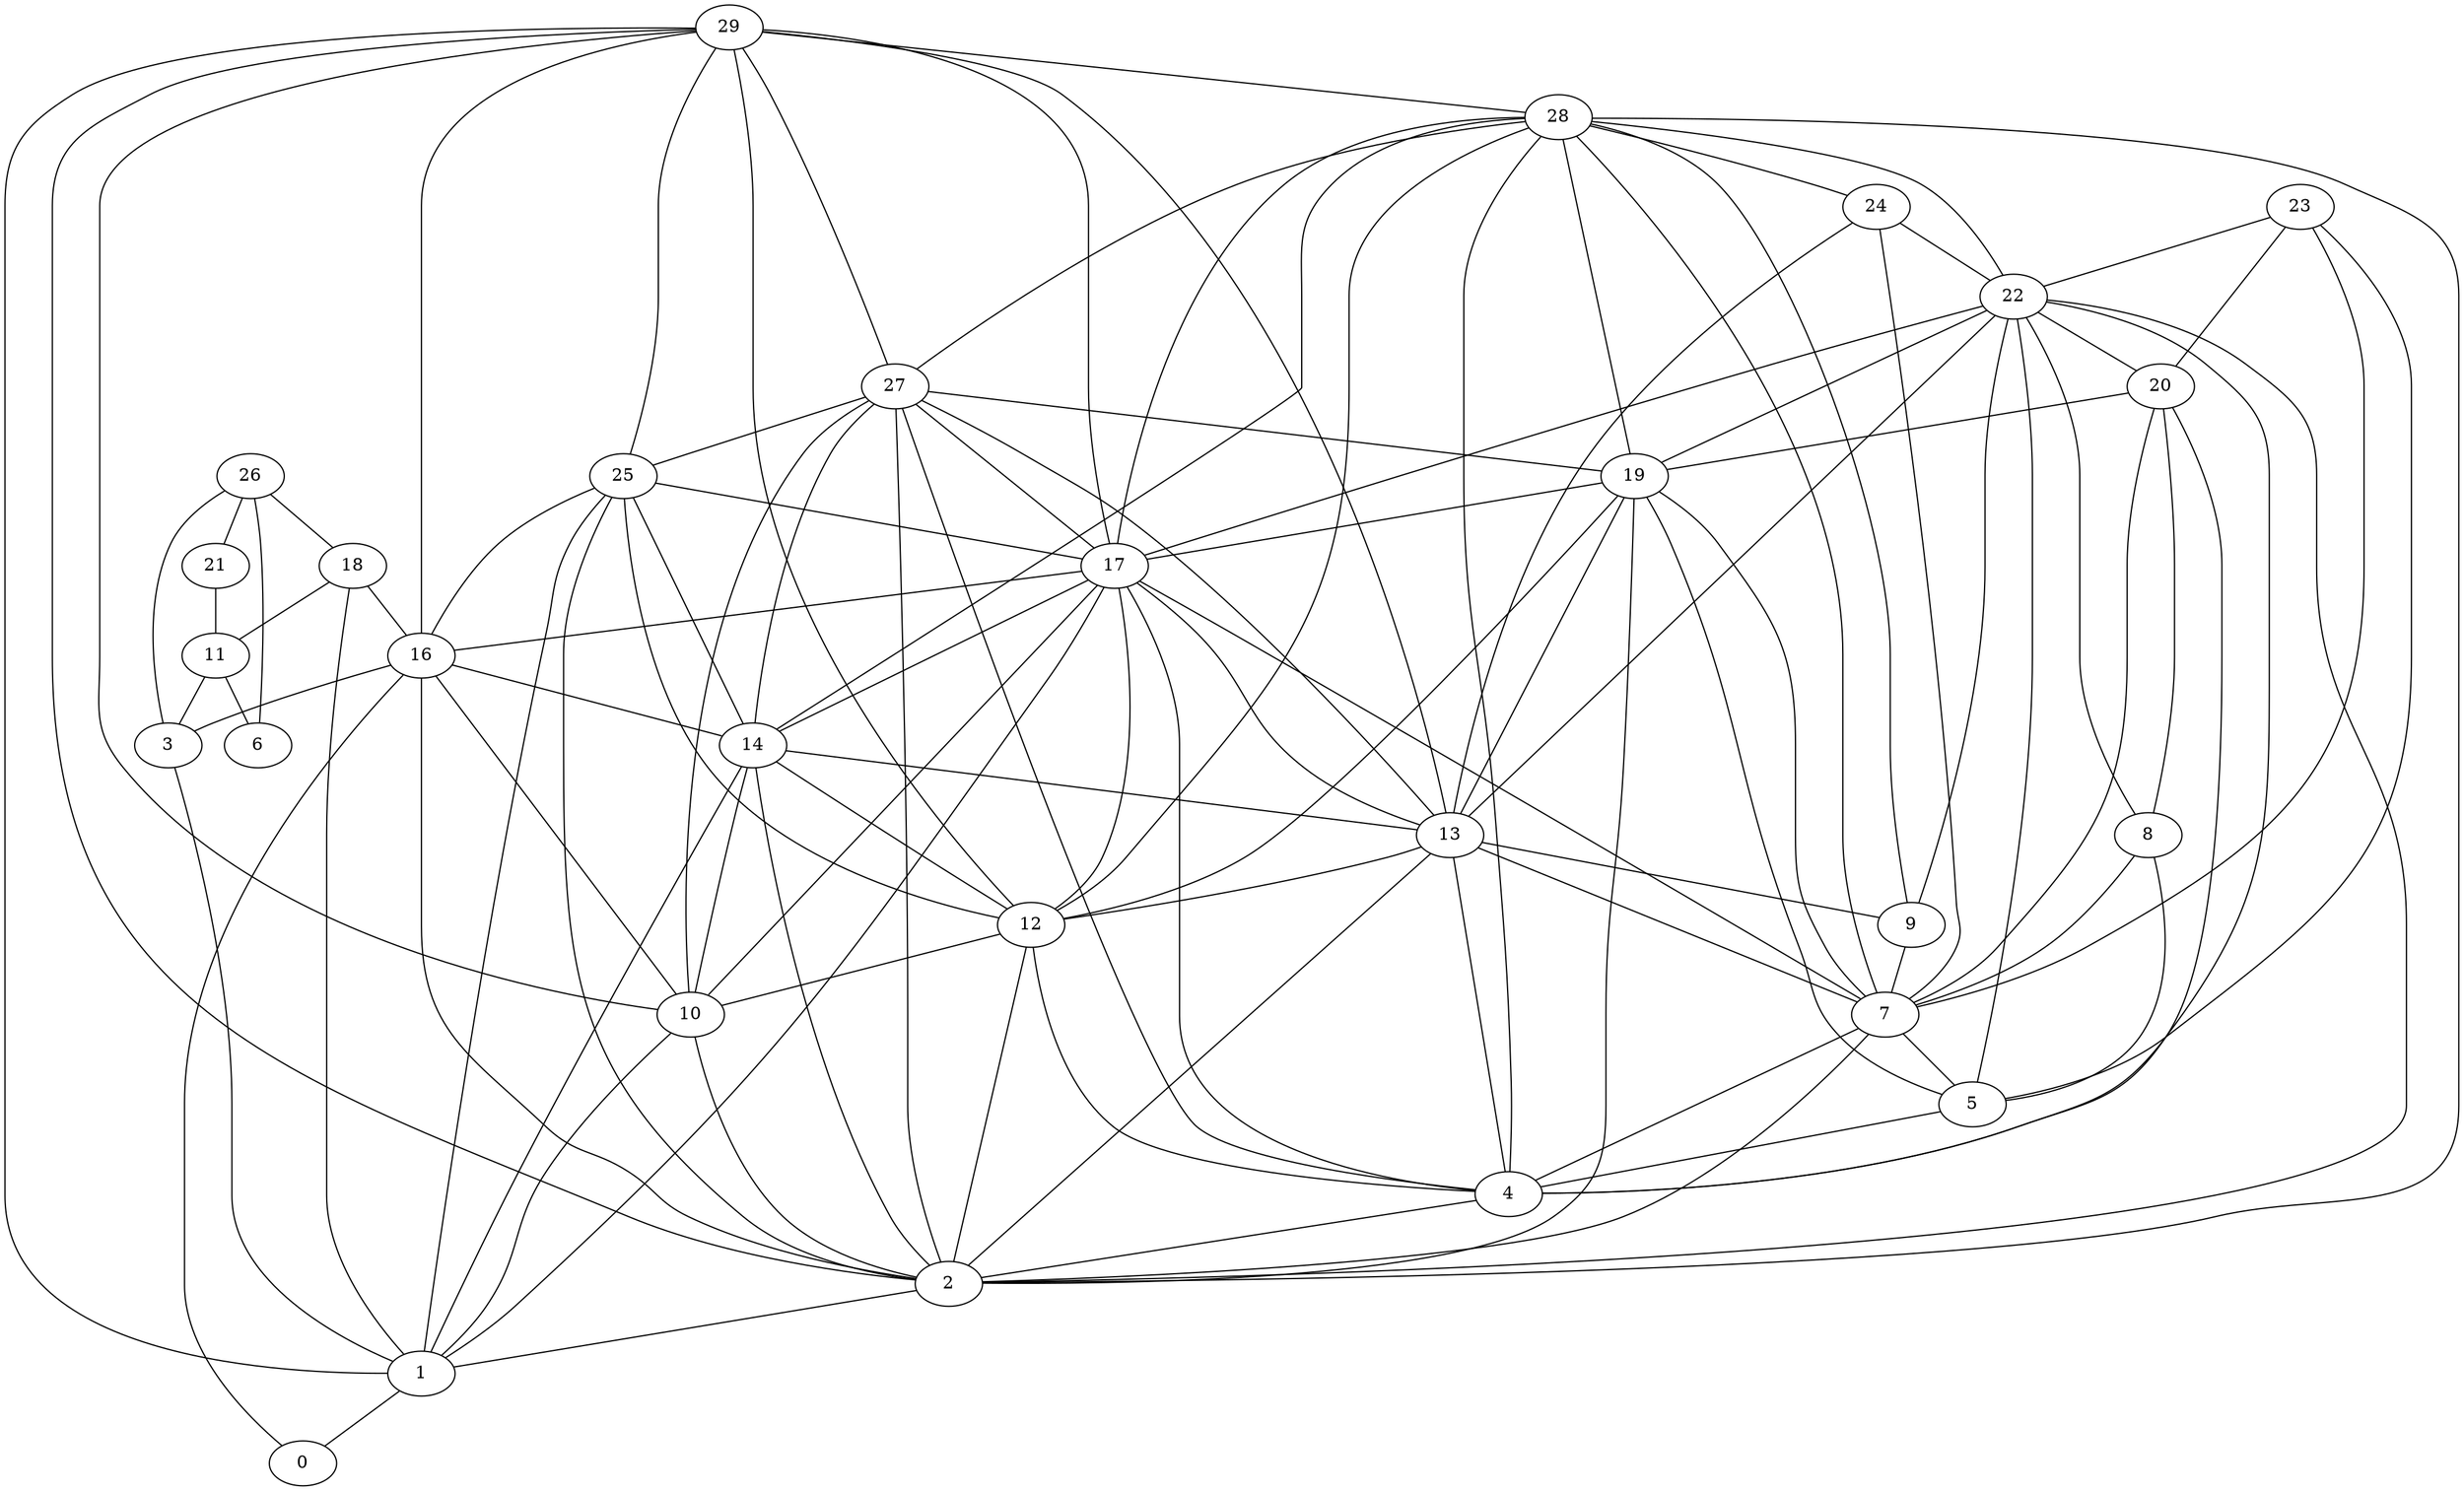 digraph "sensornet-topology" {
label = "";
rankdir="BT";"0"->"1" [arrowhead = "both"] 
"0"->"16" [arrowhead = "both"] 
"1"->"2" [arrowhead = "both"] 
"1"->"3" [arrowhead = "both"] 
"1"->"10" [arrowhead = "both"] 
"1"->"14" [arrowhead = "both"] 
"1"->"17" [arrowhead = "both"] 
"1"->"18" [arrowhead = "both"] 
"1"->"25" [arrowhead = "both"] 
"1"->"29" [arrowhead = "both"] 
"2"->"4" [arrowhead = "both"] 
"2"->"7" [arrowhead = "both"] 
"2"->"10" [arrowhead = "both"] 
"2"->"12" [arrowhead = "both"] 
"2"->"13" [arrowhead = "both"] 
"2"->"14" [arrowhead = "both"] 
"2"->"16" [arrowhead = "both"] 
"2"->"19" [arrowhead = "both"] 
"2"->"22" [arrowhead = "both"] 
"2"->"25" [arrowhead = "both"] 
"2"->"27" [arrowhead = "both"] 
"2"->"28" [arrowhead = "both"] 
"2"->"29" [arrowhead = "both"] 
"3"->"11" [arrowhead = "both"] 
"3"->"16" [arrowhead = "both"] 
"3"->"26" [arrowhead = "both"] 
"4"->"5" [arrowhead = "both"] 
"4"->"7" [arrowhead = "both"] 
"4"->"12" [arrowhead = "both"] 
"4"->"13" [arrowhead = "both"] 
"4"->"17" [arrowhead = "both"] 
"4"->"20" [arrowhead = "both"] 
"4"->"22" [arrowhead = "both"] 
"4"->"27" [arrowhead = "both"] 
"4"->"28" [arrowhead = "both"] 
"5"->"7" [arrowhead = "both"] 
"5"->"8" [arrowhead = "both"] 
"5"->"19" [arrowhead = "both"] 
"5"->"22" [arrowhead = "both"] 
"5"->"23" [arrowhead = "both"] 
"6"->"11" [arrowhead = "both"] 
"6"->"26" [arrowhead = "both"] 
"7"->"8" [arrowhead = "both"] 
"7"->"9" [arrowhead = "both"] 
"7"->"13" [arrowhead = "both"] 
"7"->"17" [arrowhead = "both"] 
"7"->"19" [arrowhead = "both"] 
"7"->"20" [arrowhead = "both"] 
"7"->"23" [arrowhead = "both"] 
"7"->"24" [arrowhead = "both"] 
"7"->"28" [arrowhead = "both"] 
"8"->"20" [arrowhead = "both"] 
"8"->"22" [arrowhead = "both"] 
"9"->"13" [arrowhead = "both"] 
"9"->"22" [arrowhead = "both"] 
"9"->"28" [arrowhead = "both"] 
"10"->"12" [arrowhead = "both"] 
"10"->"14" [arrowhead = "both"] 
"10"->"16" [arrowhead = "both"] 
"10"->"17" [arrowhead = "both"] 
"10"->"27" [arrowhead = "both"] 
"10"->"29" [arrowhead = "both"] 
"11"->"18" [arrowhead = "both"] 
"11"->"21" [arrowhead = "both"] 
"12"->"13" [arrowhead = "both"] 
"12"->"14" [arrowhead = "both"] 
"12"->"17" [arrowhead = "both"] 
"12"->"19" [arrowhead = "both"] 
"12"->"25" [arrowhead = "both"] 
"12"->"28" [arrowhead = "both"] 
"12"->"29" [arrowhead = "both"] 
"13"->"14" [arrowhead = "both"] 
"13"->"17" [arrowhead = "both"] 
"13"->"19" [arrowhead = "both"] 
"13"->"22" [arrowhead = "both"] 
"13"->"24" [arrowhead = "both"] 
"13"->"27" [arrowhead = "both"] 
"13"->"29" [arrowhead = "both"] 
"14"->"16" [arrowhead = "both"] 
"14"->"17" [arrowhead = "both"] 
"14"->"25" [arrowhead = "both"] 
"14"->"27" [arrowhead = "both"] 
"14"->"28" [arrowhead = "both"] 
"16"->"17" [arrowhead = "both"] 
"16"->"18" [arrowhead = "both"] 
"16"->"25" [arrowhead = "both"] 
"16"->"29" [arrowhead = "both"] 
"17"->"19" [arrowhead = "both"] 
"17"->"22" [arrowhead = "both"] 
"17"->"25" [arrowhead = "both"] 
"17"->"27" [arrowhead = "both"] 
"17"->"28" [arrowhead = "both"] 
"17"->"29" [arrowhead = "both"] 
"18"->"26" [arrowhead = "both"] 
"19"->"20" [arrowhead = "both"] 
"19"->"22" [arrowhead = "both"] 
"19"->"27" [arrowhead = "both"] 
"19"->"28" [arrowhead = "both"] 
"20"->"22" [arrowhead = "both"] 
"20"->"23" [arrowhead = "both"] 
"21"->"26" [arrowhead = "both"] 
"22"->"23" [arrowhead = "both"] 
"22"->"24" [arrowhead = "both"] 
"22"->"28" [arrowhead = "both"] 
"24"->"28" [arrowhead = "both"] 
"25"->"27" [arrowhead = "both"] 
"25"->"29" [arrowhead = "both"] 
"27"->"28" [arrowhead = "both"] 
"27"->"29" [arrowhead = "both"] 
"28"->"29" [arrowhead = "both"] 
}